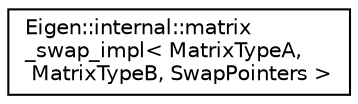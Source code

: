digraph "Graphical Class Hierarchy"
{
  edge [fontname="Helvetica",fontsize="10",labelfontname="Helvetica",labelfontsize="10"];
  node [fontname="Helvetica",fontsize="10",shape=record];
  rankdir="LR";
  Node1 [label="Eigen::internal::matrix\l_swap_impl\< MatrixTypeA,\l MatrixTypeB, SwapPointers \>",height=0.2,width=0.4,color="black", fillcolor="white", style="filled",URL="$struct_eigen_1_1internal_1_1matrix__swap__impl.html"];
}
